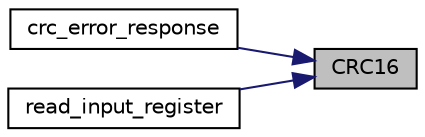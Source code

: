 digraph "CRC16"
{
 // LATEX_PDF_SIZE
  edge [fontname="Helvetica",fontsize="10",labelfontname="Helvetica",labelfontsize="10"];
  node [fontname="Helvetica",fontsize="10",shape=record];
  rankdir="RL";
  Node1 [label="CRC16",height=0.2,width=0.4,color="black", fillcolor="grey75", style="filled", fontcolor="black",tooltip=" "];
  Node1 -> Node2 [dir="back",color="midnightblue",fontsize="10",style="solid",fontname="Helvetica"];
  Node2 [label="crc_error_response",height=0.2,width=0.4,color="black", fillcolor="white", style="filled",URL="$modbus__slave_8h.html#a39816d439892bd316817c4bae27b3ccc",tooltip="Function to create the CRC exception Modbus."];
  Node1 -> Node3 [dir="back",color="midnightblue",fontsize="10",style="solid",fontname="Helvetica"];
  Node3 [label="read_input_register",height=0.2,width=0.4,color="black", fillcolor="white", style="filled",URL="$modbus__master_8h.html#aec30e1479164d36cd6f388bd9d870ccc",tooltip="Function to read a series of input register in a external slave."];
}
